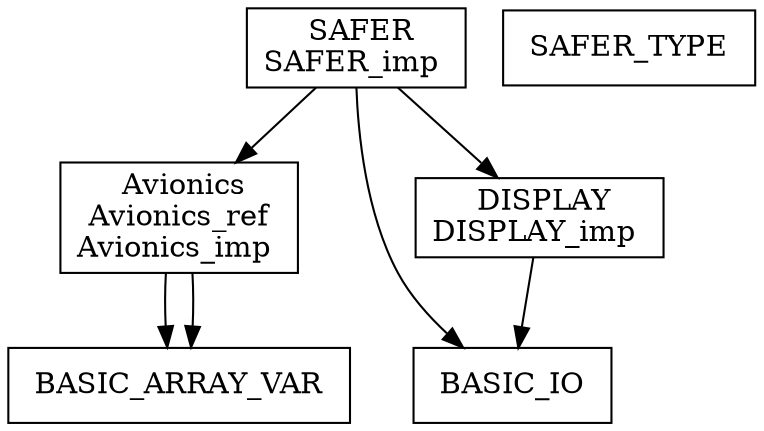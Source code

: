 digraph {
Avionics_imp [ label=" Avionics\nAvionics_ref\nAvionics_imp " shape= box ]
BASIC_ARRAY_VAR [ label=" BASIC_ARRAY_VAR " shape= box ]
BASIC_IO [ label=" BASIC_IO " shape= box ]
DISPLAY_imp [ label=" DISPLAY\nDISPLAY_imp " shape= box ]
SAFER_TYPE [ label=" SAFER_TYPE " shape= box ]
SAFER_imp [ label=" SAFER\nSAFER_imp " shape= box ]

"Avionics_imp" -> "BASIC_ARRAY_VAR" []
"Avionics_imp" -> "BASIC_ARRAY_VAR" []
"DISPLAY_imp" -> "BASIC_IO" []
"SAFER_imp" -> "BASIC_IO" []
"SAFER_imp" -> "DISPLAY_imp" []
"SAFER_imp" -> "Avionics_imp" []
}

